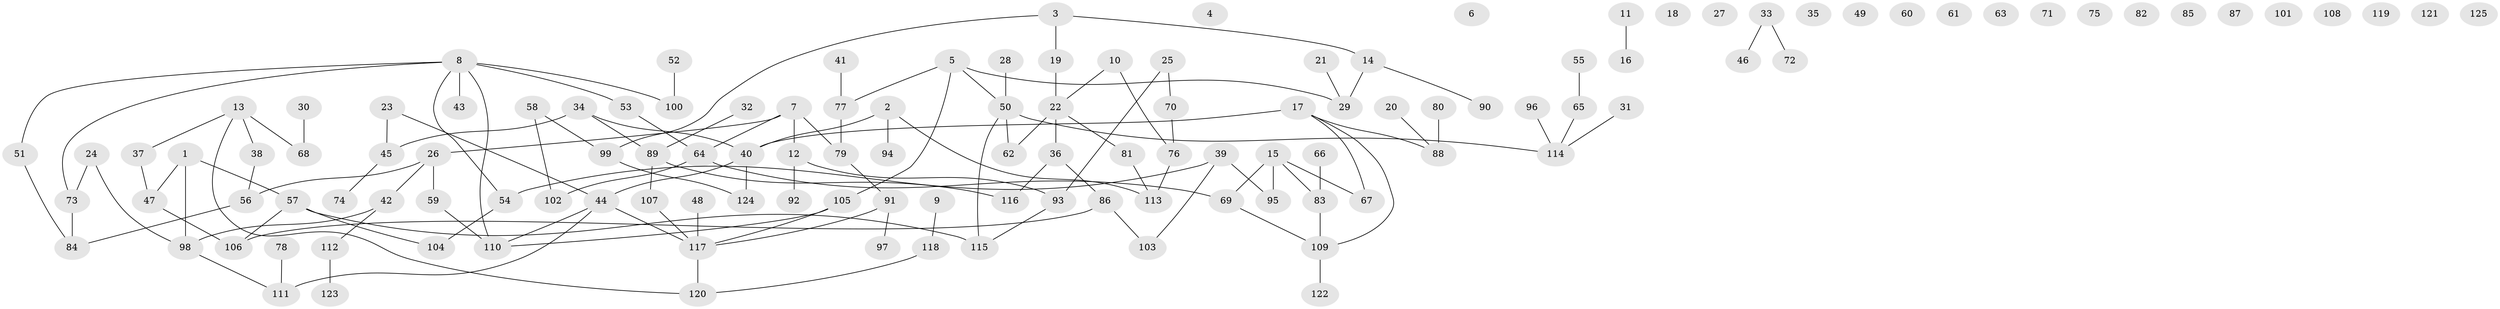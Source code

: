 // Generated by graph-tools (version 1.1) at 2025/12/03/09/25 04:12:59]
// undirected, 125 vertices, 132 edges
graph export_dot {
graph [start="1"]
  node [color=gray90,style=filled];
  1;
  2;
  3;
  4;
  5;
  6;
  7;
  8;
  9;
  10;
  11;
  12;
  13;
  14;
  15;
  16;
  17;
  18;
  19;
  20;
  21;
  22;
  23;
  24;
  25;
  26;
  27;
  28;
  29;
  30;
  31;
  32;
  33;
  34;
  35;
  36;
  37;
  38;
  39;
  40;
  41;
  42;
  43;
  44;
  45;
  46;
  47;
  48;
  49;
  50;
  51;
  52;
  53;
  54;
  55;
  56;
  57;
  58;
  59;
  60;
  61;
  62;
  63;
  64;
  65;
  66;
  67;
  68;
  69;
  70;
  71;
  72;
  73;
  74;
  75;
  76;
  77;
  78;
  79;
  80;
  81;
  82;
  83;
  84;
  85;
  86;
  87;
  88;
  89;
  90;
  91;
  92;
  93;
  94;
  95;
  96;
  97;
  98;
  99;
  100;
  101;
  102;
  103;
  104;
  105;
  106;
  107;
  108;
  109;
  110;
  111;
  112;
  113;
  114;
  115;
  116;
  117;
  118;
  119;
  120;
  121;
  122;
  123;
  124;
  125;
  1 -- 47;
  1 -- 57;
  1 -- 98;
  2 -- 40;
  2 -- 94;
  2 -- 113;
  3 -- 14;
  3 -- 19;
  3 -- 99;
  5 -- 29;
  5 -- 50;
  5 -- 77;
  5 -- 105;
  7 -- 12;
  7 -- 26;
  7 -- 64;
  7 -- 79;
  8 -- 43;
  8 -- 51;
  8 -- 53;
  8 -- 54;
  8 -- 73;
  8 -- 100;
  8 -- 110;
  9 -- 118;
  10 -- 22;
  10 -- 76;
  11 -- 16;
  12 -- 92;
  12 -- 93;
  13 -- 37;
  13 -- 38;
  13 -- 68;
  13 -- 120;
  14 -- 29;
  14 -- 90;
  15 -- 67;
  15 -- 69;
  15 -- 83;
  15 -- 95;
  17 -- 40;
  17 -- 67;
  17 -- 88;
  17 -- 109;
  19 -- 22;
  20 -- 88;
  21 -- 29;
  22 -- 36;
  22 -- 62;
  22 -- 81;
  23 -- 44;
  23 -- 45;
  24 -- 73;
  24 -- 98;
  25 -- 70;
  25 -- 93;
  26 -- 42;
  26 -- 56;
  26 -- 59;
  28 -- 50;
  30 -- 68;
  31 -- 114;
  32 -- 89;
  33 -- 46;
  33 -- 72;
  34 -- 40;
  34 -- 45;
  34 -- 89;
  36 -- 86;
  36 -- 116;
  37 -- 47;
  38 -- 56;
  39 -- 54;
  39 -- 95;
  39 -- 103;
  40 -- 44;
  40 -- 124;
  41 -- 77;
  42 -- 98;
  42 -- 112;
  44 -- 110;
  44 -- 111;
  44 -- 117;
  45 -- 74;
  47 -- 106;
  48 -- 117;
  50 -- 62;
  50 -- 114;
  50 -- 115;
  51 -- 84;
  52 -- 100;
  53 -- 64;
  54 -- 104;
  55 -- 65;
  56 -- 84;
  57 -- 104;
  57 -- 106;
  57 -- 115;
  58 -- 99;
  58 -- 102;
  59 -- 110;
  64 -- 69;
  64 -- 102;
  65 -- 114;
  66 -- 83;
  69 -- 109;
  70 -- 76;
  73 -- 84;
  76 -- 113;
  77 -- 79;
  78 -- 111;
  79 -- 91;
  80 -- 88;
  81 -- 113;
  83 -- 109;
  86 -- 103;
  86 -- 106;
  89 -- 107;
  89 -- 116;
  91 -- 97;
  91 -- 117;
  93 -- 115;
  96 -- 114;
  98 -- 111;
  99 -- 124;
  105 -- 110;
  105 -- 117;
  107 -- 117;
  109 -- 122;
  112 -- 123;
  117 -- 120;
  118 -- 120;
}
